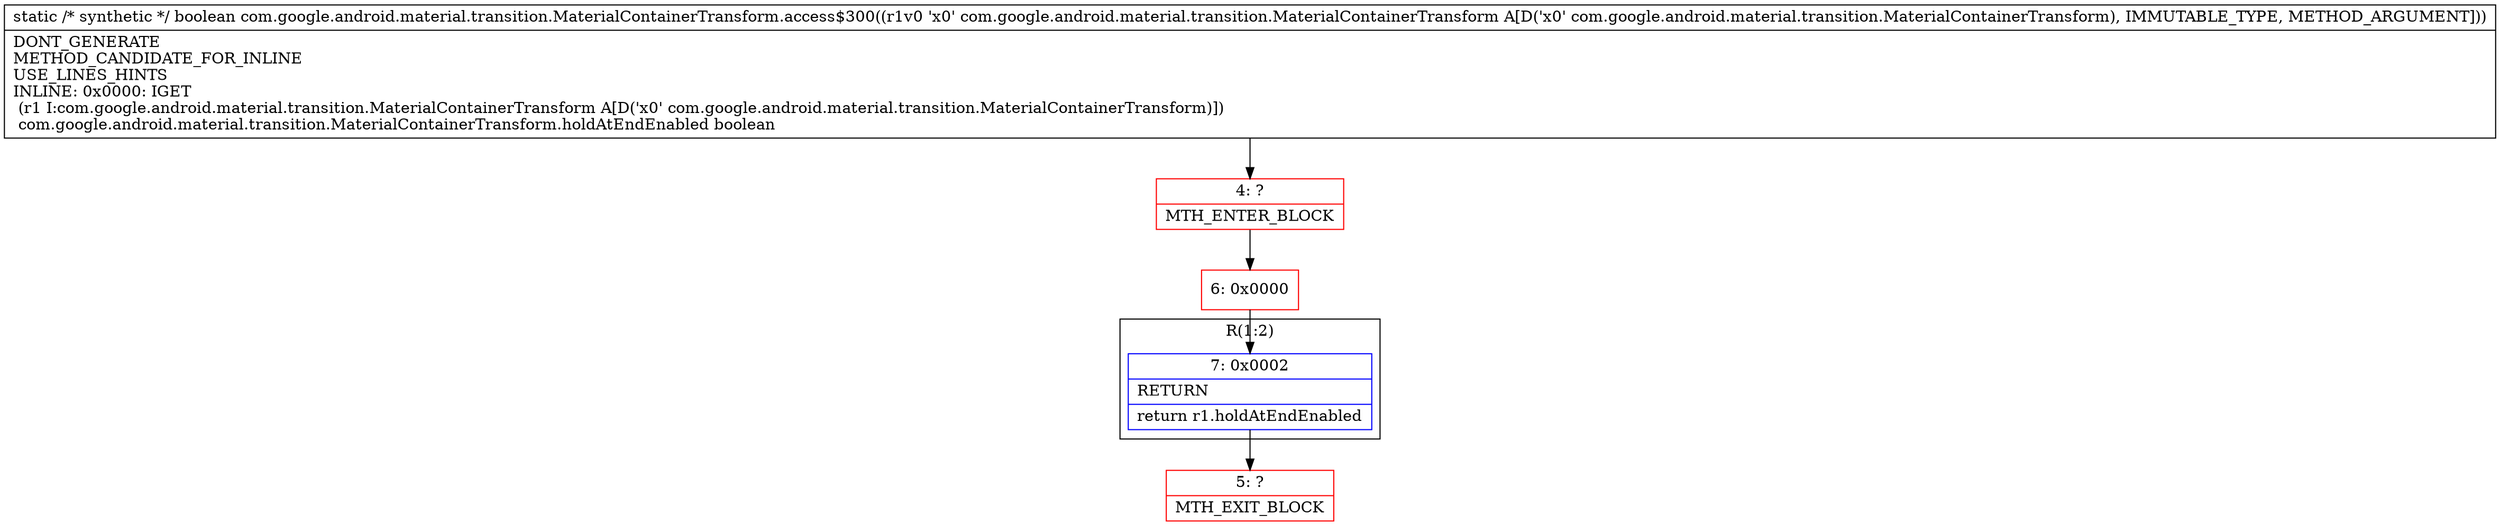 digraph "CFG forcom.google.android.material.transition.MaterialContainerTransform.access$300(Lcom\/google\/android\/material\/transition\/MaterialContainerTransform;)Z" {
subgraph cluster_Region_861503814 {
label = "R(1:2)";
node [shape=record,color=blue];
Node_7 [shape=record,label="{7\:\ 0x0002|RETURN\l|return r1.holdAtEndEnabled\l}"];
}
Node_4 [shape=record,color=red,label="{4\:\ ?|MTH_ENTER_BLOCK\l}"];
Node_6 [shape=record,color=red,label="{6\:\ 0x0000}"];
Node_5 [shape=record,color=red,label="{5\:\ ?|MTH_EXIT_BLOCK\l}"];
MethodNode[shape=record,label="{static \/* synthetic *\/ boolean com.google.android.material.transition.MaterialContainerTransform.access$300((r1v0 'x0' com.google.android.material.transition.MaterialContainerTransform A[D('x0' com.google.android.material.transition.MaterialContainerTransform), IMMUTABLE_TYPE, METHOD_ARGUMENT]))  | DONT_GENERATE\lMETHOD_CANDIDATE_FOR_INLINE\lUSE_LINES_HINTS\lINLINE: 0x0000: IGET  \l  (r1 I:com.google.android.material.transition.MaterialContainerTransform A[D('x0' com.google.android.material.transition.MaterialContainerTransform)])\l com.google.android.material.transition.MaterialContainerTransform.holdAtEndEnabled boolean\l}"];
MethodNode -> Node_4;Node_7 -> Node_5;
Node_4 -> Node_6;
Node_6 -> Node_7;
}

